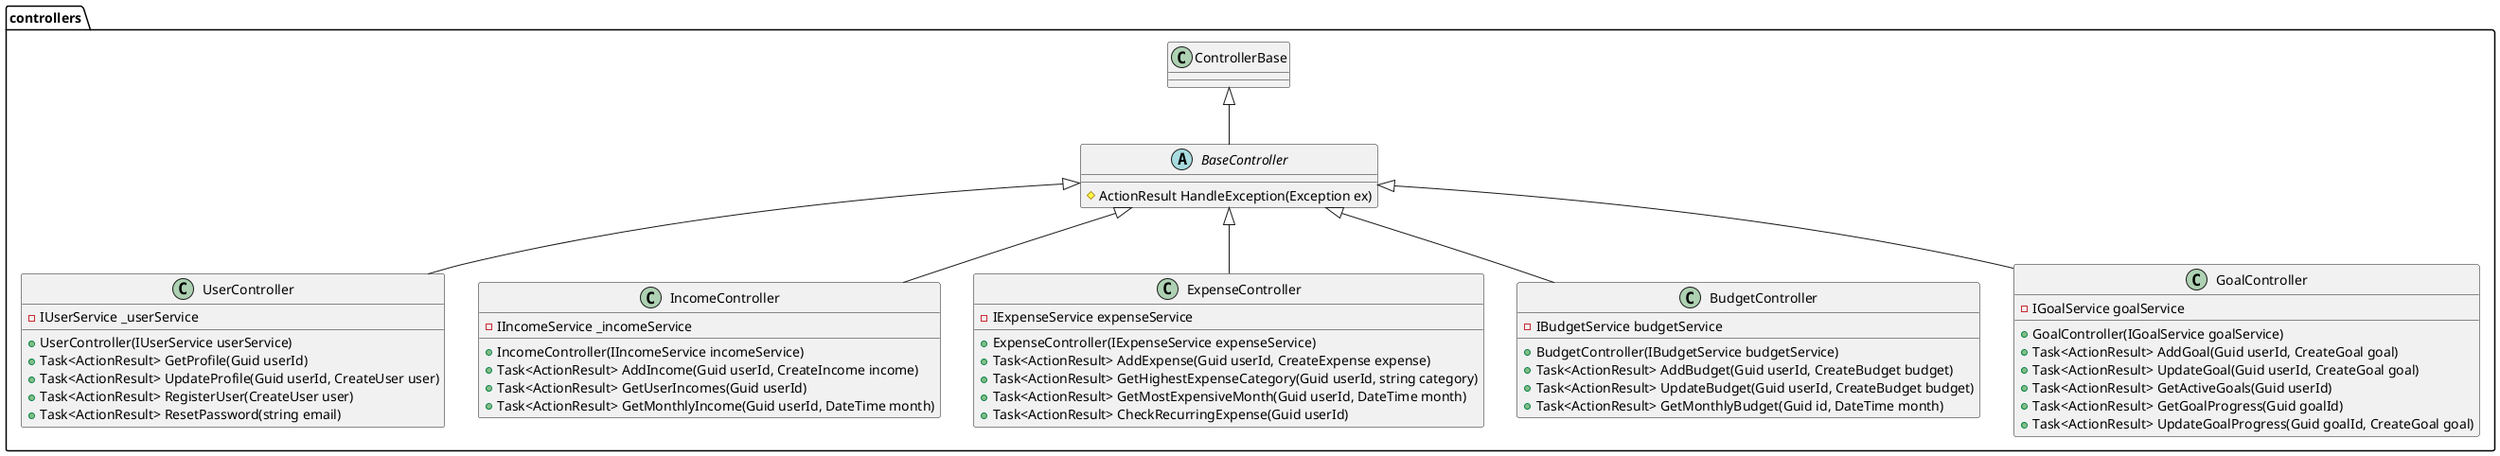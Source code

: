 @startuml controllers

package "controllers" {
    abstract class BaseController extends ControllerBase {
        # ActionResult HandleException(Exception ex)
    }

    class UserController extends BaseController {
        - IUserService _userService
        + UserController(IUserService userService)
        + Task<ActionResult> GetProfile(Guid userId)
        + Task<ActionResult> UpdateProfile(Guid userId, CreateUser user)
        + Task<ActionResult> RegisterUser(CreateUser user)
        + Task<ActionResult> ResetPassword(string email)
    }

    class IncomeController extends BaseController {
        - IIncomeService _incomeService
        + IncomeController(IIncomeService incomeService)
        + Task<ActionResult> AddIncome(Guid userId, CreateIncome income)
        + Task<ActionResult> GetUserIncomes(Guid userId)
        + Task<ActionResult> GetMonthlyIncome(Guid userId, DateTime month)
    }

    class ExpenseController extends BaseController {
        - IExpenseService expenseService
        + ExpenseController(IExpenseService expenseService)
        + Task<ActionResult> AddExpense(Guid userId, CreateExpense expense)
        + Task<ActionResult> GetHighestExpenseCategory(Guid userId, string category)
        + Task<ActionResult> GetMostExpensiveMonth(Guid userId, DateTime month)
        + Task<ActionResult> CheckRecurringExpense(Guid userId)
    }

    class BudgetController extends BaseController {
        - IBudgetService budgetService
        + BudgetController(IBudgetService budgetService)
        + Task<ActionResult> AddBudget(Guid userId, CreateBudget budget)
        + Task<ActionResult> UpdateBudget(Guid userId, CreateBudget budget)
        + Task<ActionResult> GetMonthlyBudget(Guid id, DateTime month)
    }

    class GoalController extends BaseController {
        - IGoalService goalService
        + GoalController(IGoalService goalService)
        + Task<ActionResult> AddGoal(Guid userId, CreateGoal goal)
        + Task<ActionResult> UpdateGoal(Guid userId, CreateGoal goal)
        + Task<ActionResult> GetActiveGoals(Guid userId)
        + Task<ActionResult> GetGoalProgress(Guid goalId)
        + Task<ActionResult> UpdateGoalProgress(Guid goalId, CreateGoal goal)
    }
}

@enduml